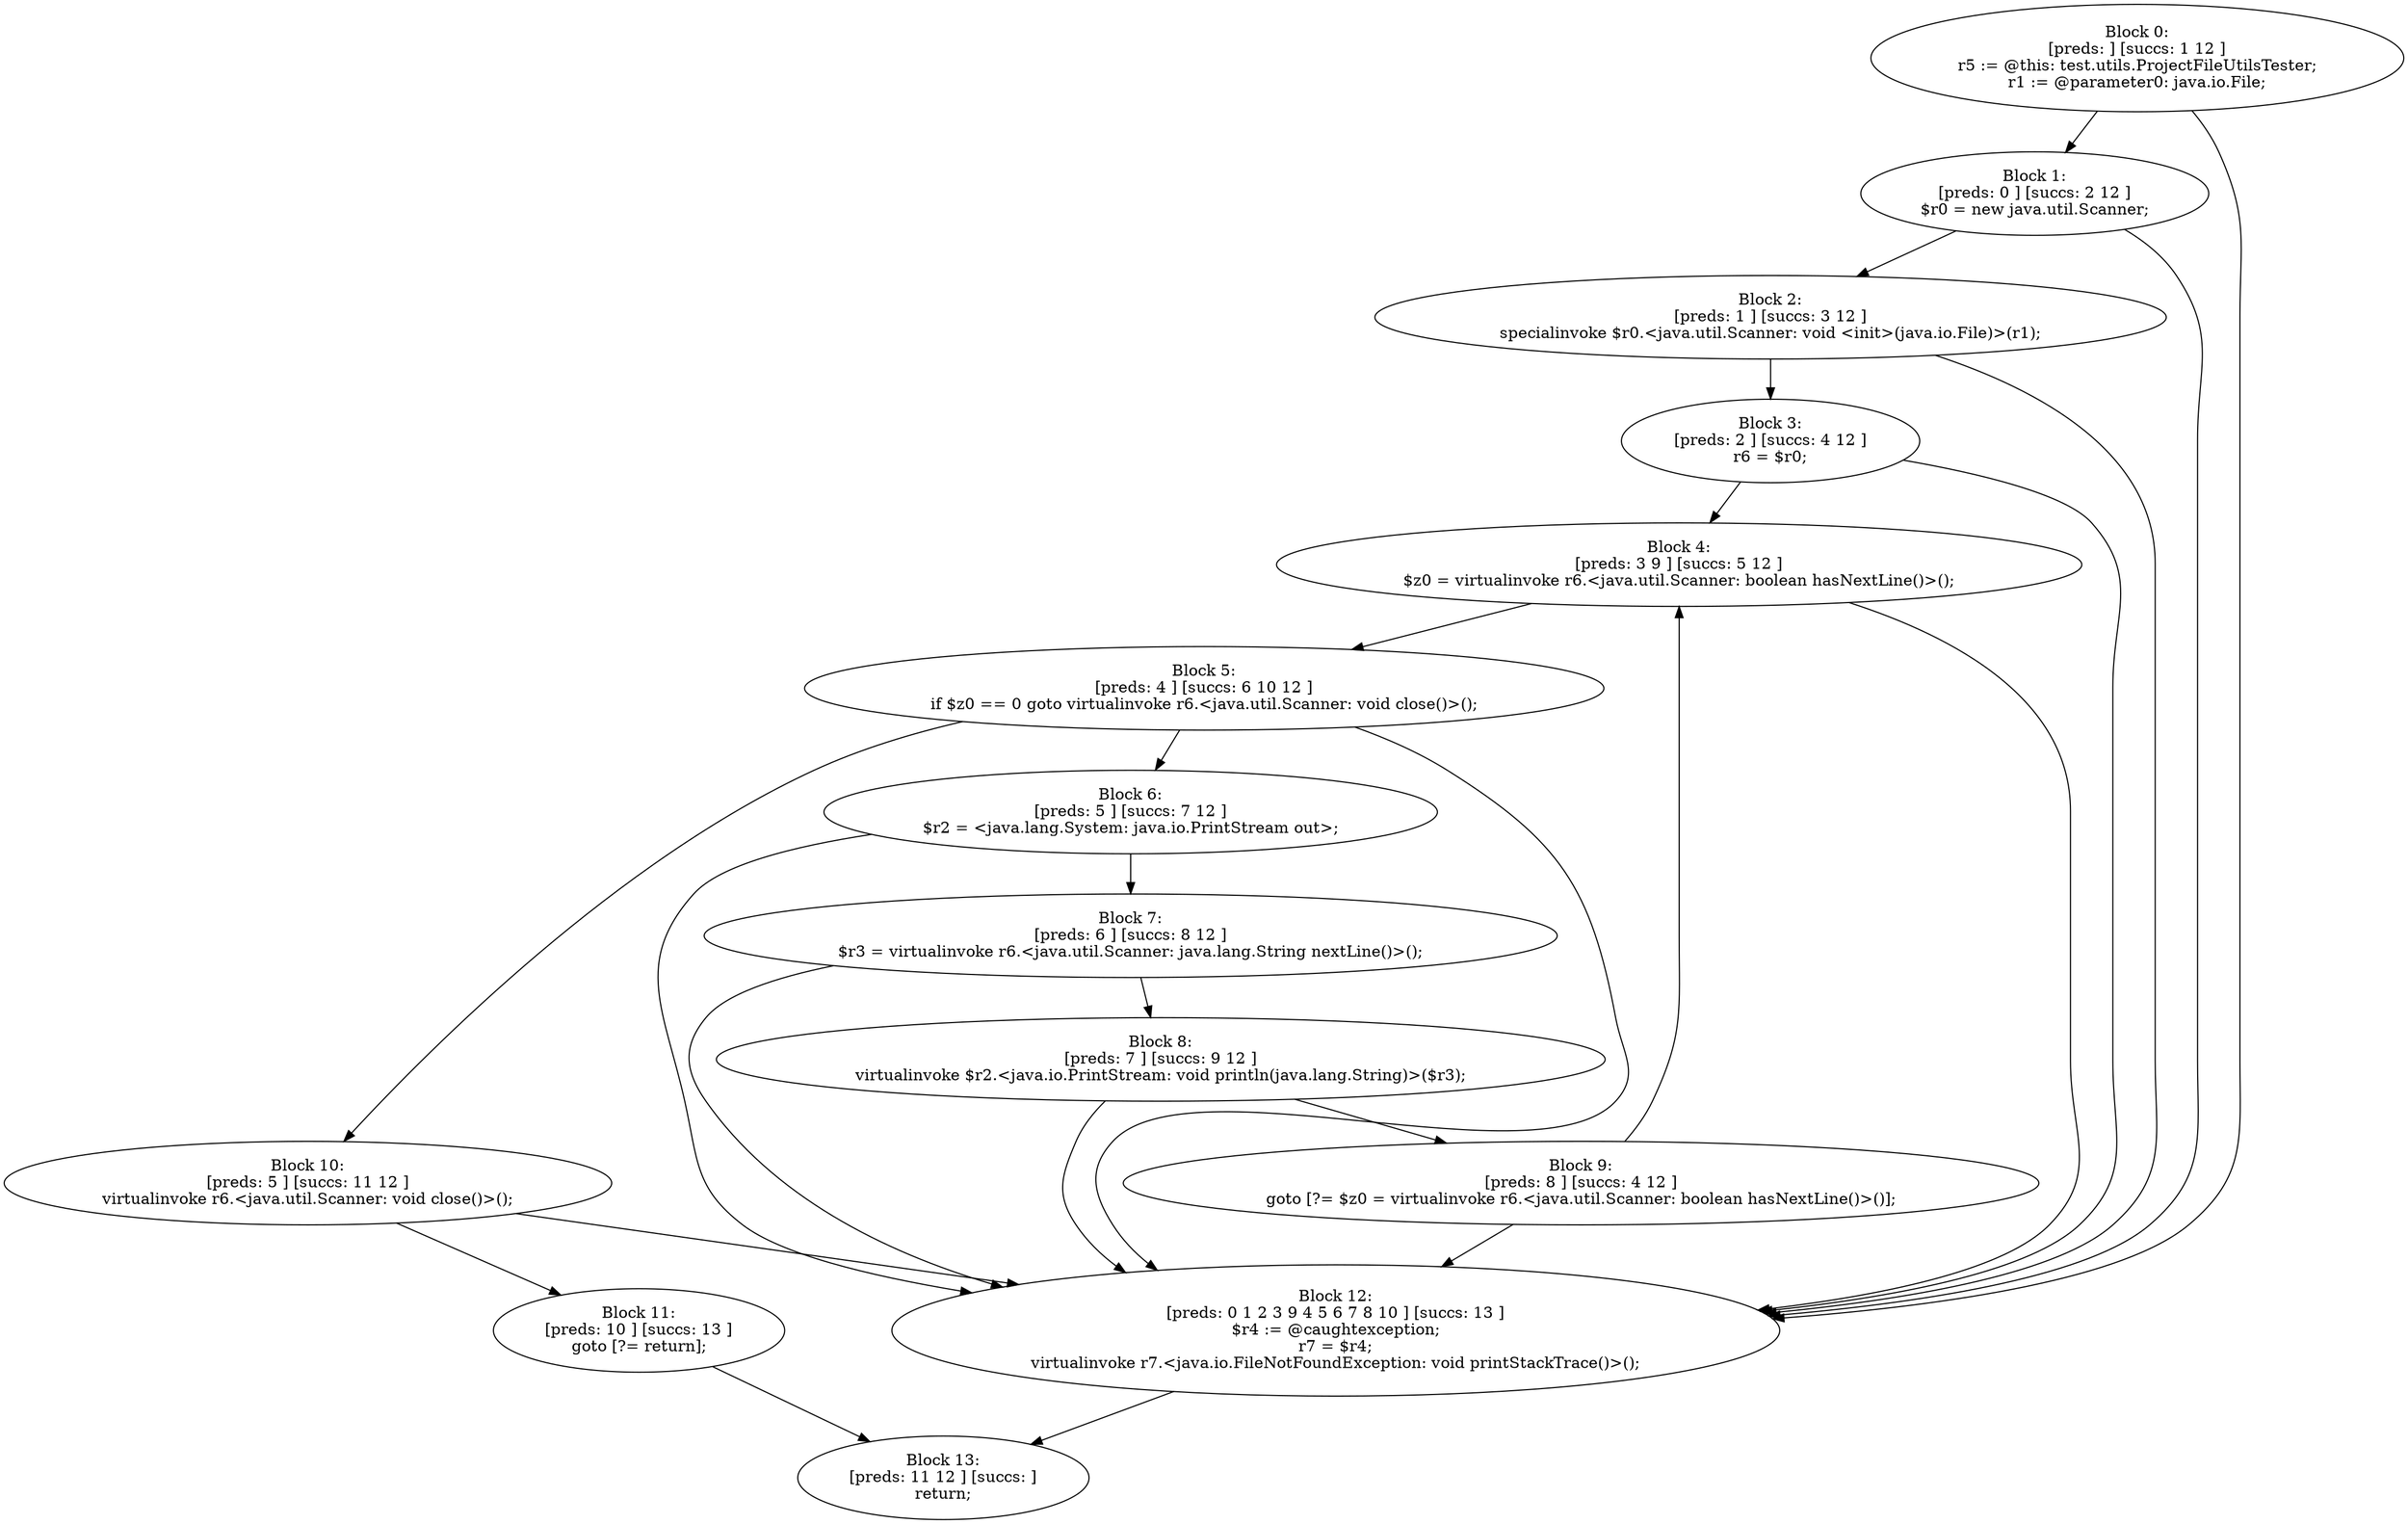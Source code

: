 digraph "unitGraph" {
    "Block 0:
[preds: ] [succs: 1 12 ]
r5 := @this: test.utils.ProjectFileUtilsTester;
r1 := @parameter0: java.io.File;
"
    "Block 1:
[preds: 0 ] [succs: 2 12 ]
$r0 = new java.util.Scanner;
"
    "Block 2:
[preds: 1 ] [succs: 3 12 ]
specialinvoke $r0.<java.util.Scanner: void <init>(java.io.File)>(r1);
"
    "Block 3:
[preds: 2 ] [succs: 4 12 ]
r6 = $r0;
"
    "Block 4:
[preds: 3 9 ] [succs: 5 12 ]
$z0 = virtualinvoke r6.<java.util.Scanner: boolean hasNextLine()>();
"
    "Block 5:
[preds: 4 ] [succs: 6 10 12 ]
if $z0 == 0 goto virtualinvoke r6.<java.util.Scanner: void close()>();
"
    "Block 6:
[preds: 5 ] [succs: 7 12 ]
$r2 = <java.lang.System: java.io.PrintStream out>;
"
    "Block 7:
[preds: 6 ] [succs: 8 12 ]
$r3 = virtualinvoke r6.<java.util.Scanner: java.lang.String nextLine()>();
"
    "Block 8:
[preds: 7 ] [succs: 9 12 ]
virtualinvoke $r2.<java.io.PrintStream: void println(java.lang.String)>($r3);
"
    "Block 9:
[preds: 8 ] [succs: 4 12 ]
goto [?= $z0 = virtualinvoke r6.<java.util.Scanner: boolean hasNextLine()>()];
"
    "Block 10:
[preds: 5 ] [succs: 11 12 ]
virtualinvoke r6.<java.util.Scanner: void close()>();
"
    "Block 11:
[preds: 10 ] [succs: 13 ]
goto [?= return];
"
    "Block 12:
[preds: 0 1 2 3 9 4 5 6 7 8 10 ] [succs: 13 ]
$r4 := @caughtexception;
r7 = $r4;
virtualinvoke r7.<java.io.FileNotFoundException: void printStackTrace()>();
"
    "Block 13:
[preds: 11 12 ] [succs: ]
return;
"
    "Block 0:
[preds: ] [succs: 1 12 ]
r5 := @this: test.utils.ProjectFileUtilsTester;
r1 := @parameter0: java.io.File;
"->"Block 1:
[preds: 0 ] [succs: 2 12 ]
$r0 = new java.util.Scanner;
";
    "Block 0:
[preds: ] [succs: 1 12 ]
r5 := @this: test.utils.ProjectFileUtilsTester;
r1 := @parameter0: java.io.File;
"->"Block 12:
[preds: 0 1 2 3 9 4 5 6 7 8 10 ] [succs: 13 ]
$r4 := @caughtexception;
r7 = $r4;
virtualinvoke r7.<java.io.FileNotFoundException: void printStackTrace()>();
";
    "Block 1:
[preds: 0 ] [succs: 2 12 ]
$r0 = new java.util.Scanner;
"->"Block 2:
[preds: 1 ] [succs: 3 12 ]
specialinvoke $r0.<java.util.Scanner: void <init>(java.io.File)>(r1);
";
    "Block 1:
[preds: 0 ] [succs: 2 12 ]
$r0 = new java.util.Scanner;
"->"Block 12:
[preds: 0 1 2 3 9 4 5 6 7 8 10 ] [succs: 13 ]
$r4 := @caughtexception;
r7 = $r4;
virtualinvoke r7.<java.io.FileNotFoundException: void printStackTrace()>();
";
    "Block 2:
[preds: 1 ] [succs: 3 12 ]
specialinvoke $r0.<java.util.Scanner: void <init>(java.io.File)>(r1);
"->"Block 3:
[preds: 2 ] [succs: 4 12 ]
r6 = $r0;
";
    "Block 2:
[preds: 1 ] [succs: 3 12 ]
specialinvoke $r0.<java.util.Scanner: void <init>(java.io.File)>(r1);
"->"Block 12:
[preds: 0 1 2 3 9 4 5 6 7 8 10 ] [succs: 13 ]
$r4 := @caughtexception;
r7 = $r4;
virtualinvoke r7.<java.io.FileNotFoundException: void printStackTrace()>();
";
    "Block 3:
[preds: 2 ] [succs: 4 12 ]
r6 = $r0;
"->"Block 4:
[preds: 3 9 ] [succs: 5 12 ]
$z0 = virtualinvoke r6.<java.util.Scanner: boolean hasNextLine()>();
";
    "Block 3:
[preds: 2 ] [succs: 4 12 ]
r6 = $r0;
"->"Block 12:
[preds: 0 1 2 3 9 4 5 6 7 8 10 ] [succs: 13 ]
$r4 := @caughtexception;
r7 = $r4;
virtualinvoke r7.<java.io.FileNotFoundException: void printStackTrace()>();
";
    "Block 4:
[preds: 3 9 ] [succs: 5 12 ]
$z0 = virtualinvoke r6.<java.util.Scanner: boolean hasNextLine()>();
"->"Block 5:
[preds: 4 ] [succs: 6 10 12 ]
if $z0 == 0 goto virtualinvoke r6.<java.util.Scanner: void close()>();
";
    "Block 4:
[preds: 3 9 ] [succs: 5 12 ]
$z0 = virtualinvoke r6.<java.util.Scanner: boolean hasNextLine()>();
"->"Block 12:
[preds: 0 1 2 3 9 4 5 6 7 8 10 ] [succs: 13 ]
$r4 := @caughtexception;
r7 = $r4;
virtualinvoke r7.<java.io.FileNotFoundException: void printStackTrace()>();
";
    "Block 5:
[preds: 4 ] [succs: 6 10 12 ]
if $z0 == 0 goto virtualinvoke r6.<java.util.Scanner: void close()>();
"->"Block 6:
[preds: 5 ] [succs: 7 12 ]
$r2 = <java.lang.System: java.io.PrintStream out>;
";
    "Block 5:
[preds: 4 ] [succs: 6 10 12 ]
if $z0 == 0 goto virtualinvoke r6.<java.util.Scanner: void close()>();
"->"Block 10:
[preds: 5 ] [succs: 11 12 ]
virtualinvoke r6.<java.util.Scanner: void close()>();
";
    "Block 5:
[preds: 4 ] [succs: 6 10 12 ]
if $z0 == 0 goto virtualinvoke r6.<java.util.Scanner: void close()>();
"->"Block 12:
[preds: 0 1 2 3 9 4 5 6 7 8 10 ] [succs: 13 ]
$r4 := @caughtexception;
r7 = $r4;
virtualinvoke r7.<java.io.FileNotFoundException: void printStackTrace()>();
";
    "Block 6:
[preds: 5 ] [succs: 7 12 ]
$r2 = <java.lang.System: java.io.PrintStream out>;
"->"Block 7:
[preds: 6 ] [succs: 8 12 ]
$r3 = virtualinvoke r6.<java.util.Scanner: java.lang.String nextLine()>();
";
    "Block 6:
[preds: 5 ] [succs: 7 12 ]
$r2 = <java.lang.System: java.io.PrintStream out>;
"->"Block 12:
[preds: 0 1 2 3 9 4 5 6 7 8 10 ] [succs: 13 ]
$r4 := @caughtexception;
r7 = $r4;
virtualinvoke r7.<java.io.FileNotFoundException: void printStackTrace()>();
";
    "Block 7:
[preds: 6 ] [succs: 8 12 ]
$r3 = virtualinvoke r6.<java.util.Scanner: java.lang.String nextLine()>();
"->"Block 8:
[preds: 7 ] [succs: 9 12 ]
virtualinvoke $r2.<java.io.PrintStream: void println(java.lang.String)>($r3);
";
    "Block 7:
[preds: 6 ] [succs: 8 12 ]
$r3 = virtualinvoke r6.<java.util.Scanner: java.lang.String nextLine()>();
"->"Block 12:
[preds: 0 1 2 3 9 4 5 6 7 8 10 ] [succs: 13 ]
$r4 := @caughtexception;
r7 = $r4;
virtualinvoke r7.<java.io.FileNotFoundException: void printStackTrace()>();
";
    "Block 8:
[preds: 7 ] [succs: 9 12 ]
virtualinvoke $r2.<java.io.PrintStream: void println(java.lang.String)>($r3);
"->"Block 9:
[preds: 8 ] [succs: 4 12 ]
goto [?= $z0 = virtualinvoke r6.<java.util.Scanner: boolean hasNextLine()>()];
";
    "Block 8:
[preds: 7 ] [succs: 9 12 ]
virtualinvoke $r2.<java.io.PrintStream: void println(java.lang.String)>($r3);
"->"Block 12:
[preds: 0 1 2 3 9 4 5 6 7 8 10 ] [succs: 13 ]
$r4 := @caughtexception;
r7 = $r4;
virtualinvoke r7.<java.io.FileNotFoundException: void printStackTrace()>();
";
    "Block 9:
[preds: 8 ] [succs: 4 12 ]
goto [?= $z0 = virtualinvoke r6.<java.util.Scanner: boolean hasNextLine()>()];
"->"Block 4:
[preds: 3 9 ] [succs: 5 12 ]
$z0 = virtualinvoke r6.<java.util.Scanner: boolean hasNextLine()>();
";
    "Block 9:
[preds: 8 ] [succs: 4 12 ]
goto [?= $z0 = virtualinvoke r6.<java.util.Scanner: boolean hasNextLine()>()];
"->"Block 12:
[preds: 0 1 2 3 9 4 5 6 7 8 10 ] [succs: 13 ]
$r4 := @caughtexception;
r7 = $r4;
virtualinvoke r7.<java.io.FileNotFoundException: void printStackTrace()>();
";
    "Block 10:
[preds: 5 ] [succs: 11 12 ]
virtualinvoke r6.<java.util.Scanner: void close()>();
"->"Block 11:
[preds: 10 ] [succs: 13 ]
goto [?= return];
";
    "Block 10:
[preds: 5 ] [succs: 11 12 ]
virtualinvoke r6.<java.util.Scanner: void close()>();
"->"Block 12:
[preds: 0 1 2 3 9 4 5 6 7 8 10 ] [succs: 13 ]
$r4 := @caughtexception;
r7 = $r4;
virtualinvoke r7.<java.io.FileNotFoundException: void printStackTrace()>();
";
    "Block 11:
[preds: 10 ] [succs: 13 ]
goto [?= return];
"->"Block 13:
[preds: 11 12 ] [succs: ]
return;
";
    "Block 12:
[preds: 0 1 2 3 9 4 5 6 7 8 10 ] [succs: 13 ]
$r4 := @caughtexception;
r7 = $r4;
virtualinvoke r7.<java.io.FileNotFoundException: void printStackTrace()>();
"->"Block 13:
[preds: 11 12 ] [succs: ]
return;
";
}

